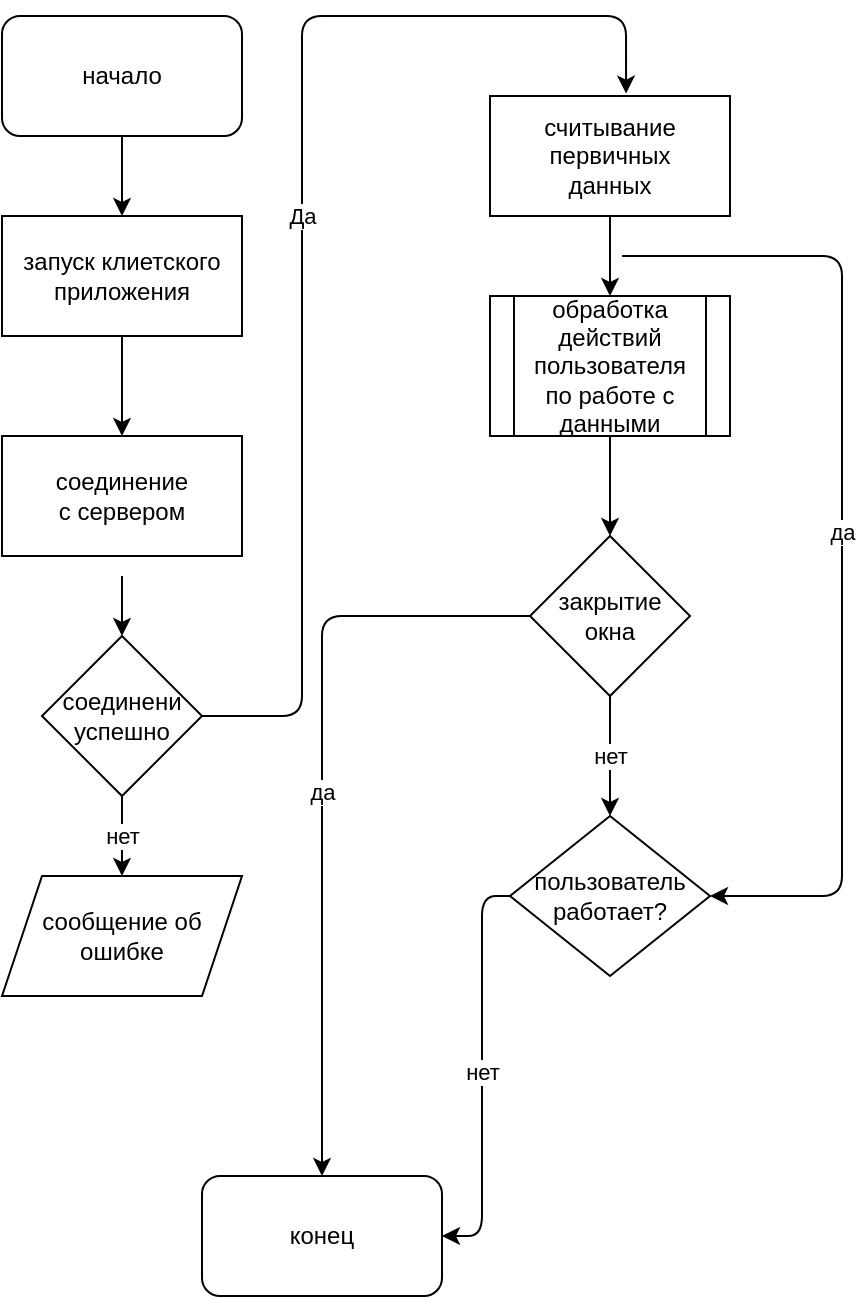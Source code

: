 <mxfile>
    <diagram id="8RsuvngX53tDWuLFdgE7" name="Страница 1">
        <mxGraphModel dx="735" dy="562" grid="1" gridSize="10" guides="1" tooltips="1" connect="1" arrows="1" fold="1" page="1" pageScale="1" pageWidth="827" pageHeight="1169" math="0" shadow="0">
            <root>
                <mxCell id="0"/>
                <mxCell id="1" parent="0"/>
                <mxCell id="2" value="начало" style="rounded=1;whiteSpace=wrap;html=1;" vertex="1" parent="1">
                    <mxGeometry x="50" y="50" width="120" height="60" as="geometry"/>
                </mxCell>
                <mxCell id="3" value="запуск клиетского приложения" style="rounded=0;whiteSpace=wrap;html=1;" vertex="1" parent="1">
                    <mxGeometry x="50" y="150" width="120" height="60" as="geometry"/>
                </mxCell>
                <mxCell id="4" value="соединение&lt;br&gt;с сервером" style="rounded=0;whiteSpace=wrap;html=1;" vertex="1" parent="1">
                    <mxGeometry x="50" y="260" width="120" height="60" as="geometry"/>
                </mxCell>
                <mxCell id="6" value="сообщение об&lt;br&gt;ошибке" style="shape=parallelogram;perimeter=parallelogramPerimeter;whiteSpace=wrap;html=1;fixedSize=1;" vertex="1" parent="1">
                    <mxGeometry x="50" y="480" width="120" height="60" as="geometry"/>
                </mxCell>
                <mxCell id="7" value="соединени&lt;br&gt;успешно" style="rhombus;whiteSpace=wrap;html=1;" vertex="1" parent="1">
                    <mxGeometry x="70" y="360" width="80" height="80" as="geometry"/>
                </mxCell>
                <mxCell id="10" value="" style="endArrow=classic;html=1;exitX=0.5;exitY=1;exitDx=0;exitDy=0;entryX=0.5;entryY=0;entryDx=0;entryDy=0;" edge="1" parent="1" source="7" target="6">
                    <mxGeometry relative="1" as="geometry">
                        <mxPoint x="330" y="360" as="sourcePoint"/>
                        <mxPoint x="430" y="360" as="targetPoint"/>
                    </mxGeometry>
                </mxCell>
                <mxCell id="11" value="нет" style="edgeLabel;resizable=0;html=1;align=center;verticalAlign=middle;" connectable="0" vertex="1" parent="10">
                    <mxGeometry relative="1" as="geometry"/>
                </mxCell>
                <mxCell id="12" value="" style="endArrow=classic;html=1;exitX=1;exitY=0.5;exitDx=0;exitDy=0;entryX=0.567;entryY=-0.02;entryDx=0;entryDy=0;entryPerimeter=0;" edge="1" parent="1" source="7" target="19">
                    <mxGeometry relative="1" as="geometry">
                        <mxPoint x="330" y="360" as="sourcePoint"/>
                        <mxPoint x="320" y="90" as="targetPoint"/>
                        <Array as="points">
                            <mxPoint x="200" y="400"/>
                            <mxPoint x="200" y="50"/>
                            <mxPoint x="362" y="50"/>
                        </Array>
                    </mxGeometry>
                </mxCell>
                <mxCell id="13" value="Да" style="edgeLabel;resizable=0;html=1;align=center;verticalAlign=middle;" connectable="0" vertex="1" parent="12">
                    <mxGeometry relative="1" as="geometry"/>
                </mxCell>
                <mxCell id="14" value="" style="endArrow=classic;html=1;exitX=0.5;exitY=1;exitDx=0;exitDy=0;entryX=0.5;entryY=0;entryDx=0;entryDy=0;" edge="1" parent="1" source="2" target="3">
                    <mxGeometry width="50" height="50" relative="1" as="geometry">
                        <mxPoint x="350" y="190" as="sourcePoint"/>
                        <mxPoint x="400" y="140" as="targetPoint"/>
                    </mxGeometry>
                </mxCell>
                <mxCell id="15" value="" style="endArrow=classic;html=1;exitX=0.5;exitY=1;exitDx=0;exitDy=0;" edge="1" parent="1" source="3">
                    <mxGeometry width="50" height="50" relative="1" as="geometry">
                        <mxPoint x="110" y="240" as="sourcePoint"/>
                        <mxPoint x="110" y="260" as="targetPoint"/>
                    </mxGeometry>
                </mxCell>
                <mxCell id="17" value="" style="endArrow=classic;html=1;entryX=0.5;entryY=0;entryDx=0;entryDy=0;" edge="1" parent="1" target="7">
                    <mxGeometry width="50" height="50" relative="1" as="geometry">
                        <mxPoint x="110" y="330" as="sourcePoint"/>
                        <mxPoint x="400" y="340" as="targetPoint"/>
                    </mxGeometry>
                </mxCell>
                <mxCell id="19" value="считывание первичных&lt;br&gt;данных" style="rounded=0;whiteSpace=wrap;html=1;" vertex="1" parent="1">
                    <mxGeometry x="294" y="90" width="120" height="60" as="geometry"/>
                </mxCell>
                <mxCell id="20" value="обработка действий пользователя&lt;br&gt;по работе с данными" style="shape=process;whiteSpace=wrap;html=1;backgroundOutline=1;" vertex="1" parent="1">
                    <mxGeometry x="294" y="190" width="120" height="70" as="geometry"/>
                </mxCell>
                <mxCell id="21" value="" style="endArrow=classic;html=1;exitX=0.5;exitY=1;exitDx=0;exitDy=0;entryX=0.5;entryY=0;entryDx=0;entryDy=0;" edge="1" parent="1" source="19" target="20">
                    <mxGeometry width="50" height="50" relative="1" as="geometry">
                        <mxPoint x="350" y="240" as="sourcePoint"/>
                        <mxPoint x="400" y="190" as="targetPoint"/>
                    </mxGeometry>
                </mxCell>
                <mxCell id="22" value="закрытие окна" style="rhombus;whiteSpace=wrap;html=1;" vertex="1" parent="1">
                    <mxGeometry x="314" y="310" width="80" height="80" as="geometry"/>
                </mxCell>
                <mxCell id="23" value="" style="endArrow=classic;html=1;exitX=0.5;exitY=1;exitDx=0;exitDy=0;entryX=0.5;entryY=0;entryDx=0;entryDy=0;" edge="1" parent="1" source="20" target="22">
                    <mxGeometry width="50" height="50" relative="1" as="geometry">
                        <mxPoint x="350" y="240" as="sourcePoint"/>
                        <mxPoint x="400" y="190" as="targetPoint"/>
                    </mxGeometry>
                </mxCell>
                <mxCell id="24" value="" style="endArrow=classic;html=1;exitX=0.5;exitY=1;exitDx=0;exitDy=0;entryX=0.5;entryY=0;entryDx=0;entryDy=0;" edge="1" parent="1" source="22" target="26">
                    <mxGeometry relative="1" as="geometry">
                        <mxPoint x="330" y="210" as="sourcePoint"/>
                        <mxPoint x="320" y="440" as="targetPoint"/>
                    </mxGeometry>
                </mxCell>
                <mxCell id="25" value="нет" style="edgeLabel;resizable=0;html=1;align=center;verticalAlign=middle;" connectable="0" vertex="1" parent="24">
                    <mxGeometry relative="1" as="geometry"/>
                </mxCell>
                <mxCell id="26" value="пользователь работает?" style="rhombus;whiteSpace=wrap;html=1;" vertex="1" parent="1">
                    <mxGeometry x="304" y="450" width="100" height="80" as="geometry"/>
                </mxCell>
                <mxCell id="27" value="конец" style="rounded=1;whiteSpace=wrap;html=1;" vertex="1" parent="1">
                    <mxGeometry x="150" y="630" width="120" height="60" as="geometry"/>
                </mxCell>
                <mxCell id="28" value="" style="endArrow=classic;html=1;entryX=0.5;entryY=0;entryDx=0;entryDy=0;exitX=0;exitY=0.5;exitDx=0;exitDy=0;" edge="1" parent="1" source="22" target="27">
                    <mxGeometry relative="1" as="geometry">
                        <mxPoint x="220" y="310" as="sourcePoint"/>
                        <mxPoint x="430" y="400" as="targetPoint"/>
                        <Array as="points">
                            <mxPoint x="210" y="350"/>
                        </Array>
                    </mxGeometry>
                </mxCell>
                <mxCell id="29" value="да" style="edgeLabel;resizable=0;html=1;align=center;verticalAlign=middle;" connectable="0" vertex="1" parent="28">
                    <mxGeometry relative="1" as="geometry"/>
                </mxCell>
                <mxCell id="30" value="нет" style="endArrow=classic;html=1;exitX=0;exitY=0.5;exitDx=0;exitDy=0;entryX=1;entryY=0.5;entryDx=0;entryDy=0;" edge="1" parent="1" source="26" target="27">
                    <mxGeometry relative="1" as="geometry">
                        <mxPoint x="330" y="400" as="sourcePoint"/>
                        <mxPoint x="290" y="660" as="targetPoint"/>
                        <Array as="points">
                            <mxPoint x="290" y="490"/>
                            <mxPoint x="290" y="660"/>
                        </Array>
                    </mxGeometry>
                </mxCell>
                <mxCell id="31" value="нет" style="edgeLabel;resizable=0;html=1;align=center;verticalAlign=middle;" connectable="0" vertex="1" parent="30">
                    <mxGeometry relative="1" as="geometry"/>
                </mxCell>
                <mxCell id="34" value="" style="endArrow=classic;html=1;entryX=1;entryY=0.5;entryDx=0;entryDy=0;" edge="1" parent="1" target="26">
                    <mxGeometry relative="1" as="geometry">
                        <mxPoint x="360" y="170" as="sourcePoint"/>
                        <mxPoint x="490" y="530" as="targetPoint"/>
                        <Array as="points">
                            <mxPoint x="470" y="170"/>
                            <mxPoint x="470" y="490"/>
                        </Array>
                    </mxGeometry>
                </mxCell>
                <mxCell id="35" value="да" style="edgeLabel;resizable=0;html=1;align=center;verticalAlign=middle;" connectable="0" vertex="1" parent="34">
                    <mxGeometry relative="1" as="geometry"/>
                </mxCell>
            </root>
        </mxGraphModel>
    </diagram>
</mxfile>